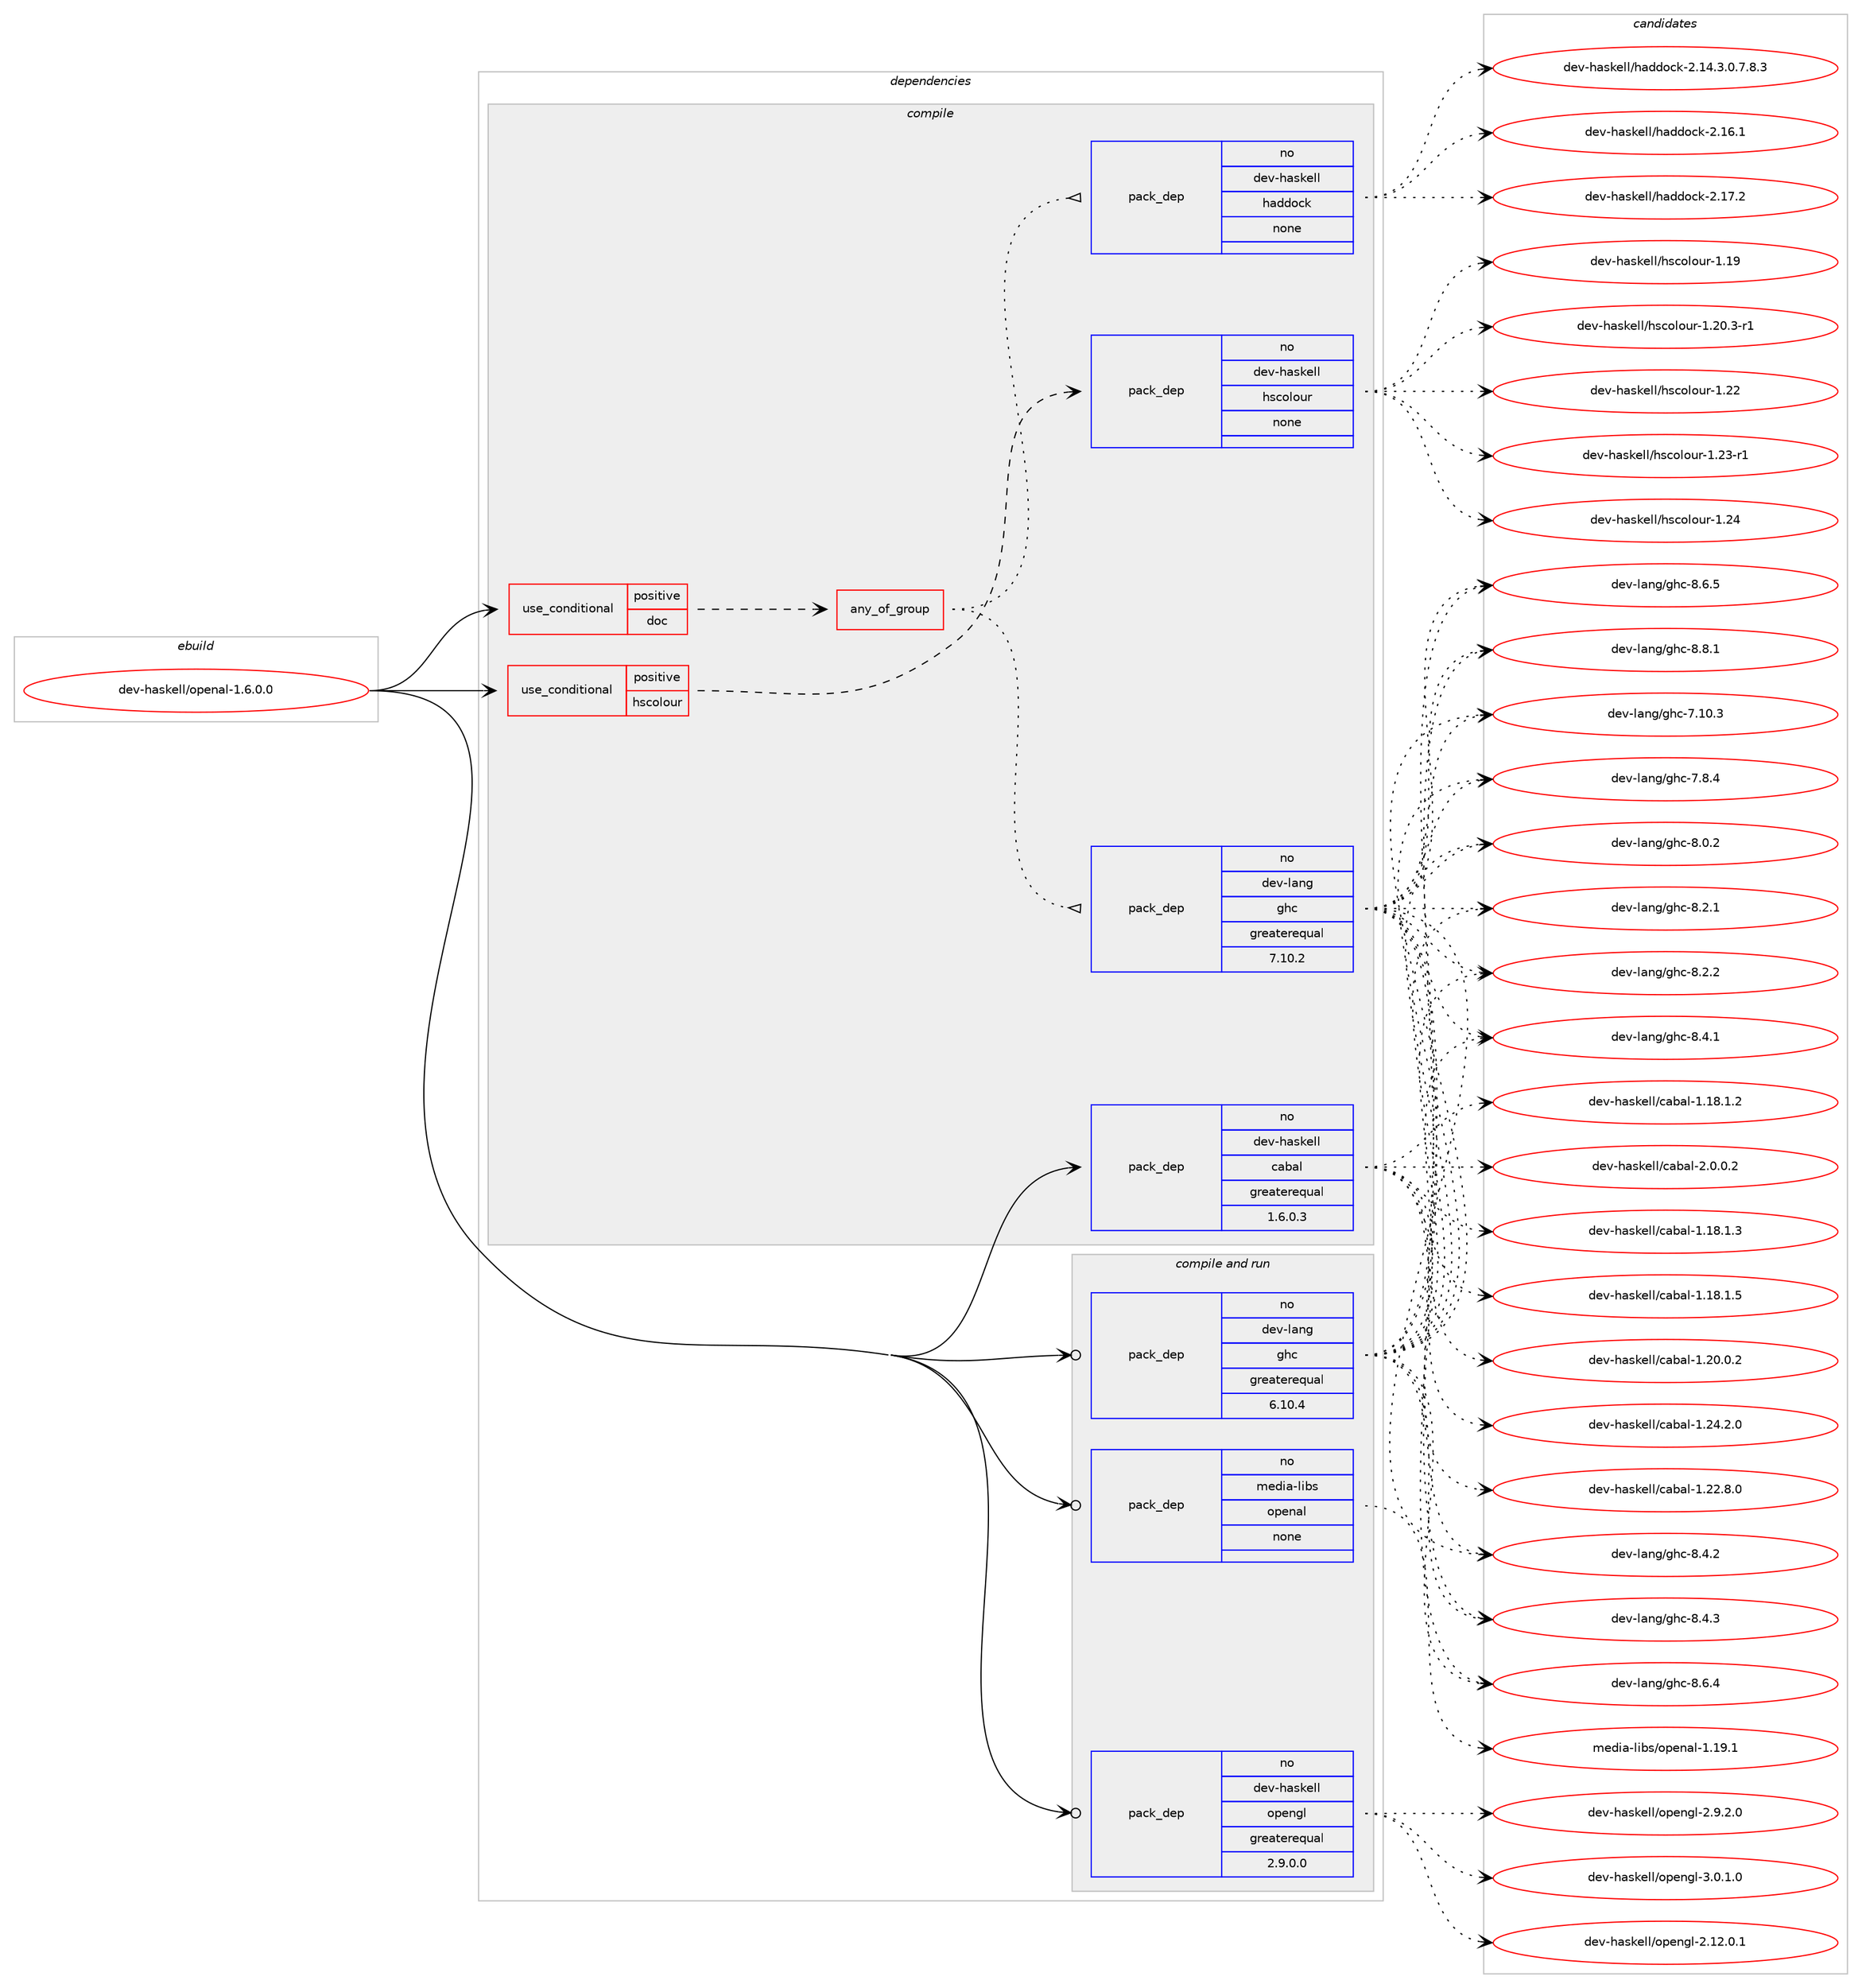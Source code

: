 digraph prolog {

# *************
# Graph options
# *************

newrank=true;
concentrate=true;
compound=true;
graph [rankdir=LR,fontname=Helvetica,fontsize=10,ranksep=1.5];#, ranksep=2.5, nodesep=0.2];
edge  [arrowhead=vee];
node  [fontname=Helvetica,fontsize=10];

# **********
# The ebuild
# **********

subgraph cluster_leftcol {
color=gray;
rank=same;
label=<<i>ebuild</i>>;
id [label="dev-haskell/openal-1.6.0.0", color=red, width=4, href="../dev-haskell/openal-1.6.0.0.svg"];
}

# ****************
# The dependencies
# ****************

subgraph cluster_midcol {
color=gray;
label=<<i>dependencies</i>>;
subgraph cluster_compile {
fillcolor="#eeeeee";
style=filled;
label=<<i>compile</i>>;
subgraph cond126960 {
dependency540289 [label=<<TABLE BORDER="0" CELLBORDER="1" CELLSPACING="0" CELLPADDING="4"><TR><TD ROWSPAN="3" CELLPADDING="10">use_conditional</TD></TR><TR><TD>positive</TD></TR><TR><TD>doc</TD></TR></TABLE>>, shape=none, color=red];
subgraph any10264 {
dependency540290 [label=<<TABLE BORDER="0" CELLBORDER="1" CELLSPACING="0" CELLPADDING="4"><TR><TD CELLPADDING="10">any_of_group</TD></TR></TABLE>>, shape=none, color=red];subgraph pack402708 {
dependency540291 [label=<<TABLE BORDER="0" CELLBORDER="1" CELLSPACING="0" CELLPADDING="4" WIDTH="220"><TR><TD ROWSPAN="6" CELLPADDING="30">pack_dep</TD></TR><TR><TD WIDTH="110">no</TD></TR><TR><TD>dev-haskell</TD></TR><TR><TD>haddock</TD></TR><TR><TD>none</TD></TR><TR><TD></TD></TR></TABLE>>, shape=none, color=blue];
}
dependency540290:e -> dependency540291:w [weight=20,style="dotted",arrowhead="oinv"];
subgraph pack402709 {
dependency540292 [label=<<TABLE BORDER="0" CELLBORDER="1" CELLSPACING="0" CELLPADDING="4" WIDTH="220"><TR><TD ROWSPAN="6" CELLPADDING="30">pack_dep</TD></TR><TR><TD WIDTH="110">no</TD></TR><TR><TD>dev-lang</TD></TR><TR><TD>ghc</TD></TR><TR><TD>greaterequal</TD></TR><TR><TD>7.10.2</TD></TR></TABLE>>, shape=none, color=blue];
}
dependency540290:e -> dependency540292:w [weight=20,style="dotted",arrowhead="oinv"];
}
dependency540289:e -> dependency540290:w [weight=20,style="dashed",arrowhead="vee"];
}
id:e -> dependency540289:w [weight=20,style="solid",arrowhead="vee"];
subgraph cond126961 {
dependency540293 [label=<<TABLE BORDER="0" CELLBORDER="1" CELLSPACING="0" CELLPADDING="4"><TR><TD ROWSPAN="3" CELLPADDING="10">use_conditional</TD></TR><TR><TD>positive</TD></TR><TR><TD>hscolour</TD></TR></TABLE>>, shape=none, color=red];
subgraph pack402710 {
dependency540294 [label=<<TABLE BORDER="0" CELLBORDER="1" CELLSPACING="0" CELLPADDING="4" WIDTH="220"><TR><TD ROWSPAN="6" CELLPADDING="30">pack_dep</TD></TR><TR><TD WIDTH="110">no</TD></TR><TR><TD>dev-haskell</TD></TR><TR><TD>hscolour</TD></TR><TR><TD>none</TD></TR><TR><TD></TD></TR></TABLE>>, shape=none, color=blue];
}
dependency540293:e -> dependency540294:w [weight=20,style="dashed",arrowhead="vee"];
}
id:e -> dependency540293:w [weight=20,style="solid",arrowhead="vee"];
subgraph pack402711 {
dependency540295 [label=<<TABLE BORDER="0" CELLBORDER="1" CELLSPACING="0" CELLPADDING="4" WIDTH="220"><TR><TD ROWSPAN="6" CELLPADDING="30">pack_dep</TD></TR><TR><TD WIDTH="110">no</TD></TR><TR><TD>dev-haskell</TD></TR><TR><TD>cabal</TD></TR><TR><TD>greaterequal</TD></TR><TR><TD>1.6.0.3</TD></TR></TABLE>>, shape=none, color=blue];
}
id:e -> dependency540295:w [weight=20,style="solid",arrowhead="vee"];
}
subgraph cluster_compileandrun {
fillcolor="#eeeeee";
style=filled;
label=<<i>compile and run</i>>;
subgraph pack402712 {
dependency540296 [label=<<TABLE BORDER="0" CELLBORDER="1" CELLSPACING="0" CELLPADDING="4" WIDTH="220"><TR><TD ROWSPAN="6" CELLPADDING="30">pack_dep</TD></TR><TR><TD WIDTH="110">no</TD></TR><TR><TD>dev-haskell</TD></TR><TR><TD>opengl</TD></TR><TR><TD>greaterequal</TD></TR><TR><TD>2.9.0.0</TD></TR></TABLE>>, shape=none, color=blue];
}
id:e -> dependency540296:w [weight=20,style="solid",arrowhead="odotvee"];
subgraph pack402713 {
dependency540297 [label=<<TABLE BORDER="0" CELLBORDER="1" CELLSPACING="0" CELLPADDING="4" WIDTH="220"><TR><TD ROWSPAN="6" CELLPADDING="30">pack_dep</TD></TR><TR><TD WIDTH="110">no</TD></TR><TR><TD>dev-lang</TD></TR><TR><TD>ghc</TD></TR><TR><TD>greaterequal</TD></TR><TR><TD>6.10.4</TD></TR></TABLE>>, shape=none, color=blue];
}
id:e -> dependency540297:w [weight=20,style="solid",arrowhead="odotvee"];
subgraph pack402714 {
dependency540298 [label=<<TABLE BORDER="0" CELLBORDER="1" CELLSPACING="0" CELLPADDING="4" WIDTH="220"><TR><TD ROWSPAN="6" CELLPADDING="30">pack_dep</TD></TR><TR><TD WIDTH="110">no</TD></TR><TR><TD>media-libs</TD></TR><TR><TD>openal</TD></TR><TR><TD>none</TD></TR><TR><TD></TD></TR></TABLE>>, shape=none, color=blue];
}
id:e -> dependency540298:w [weight=20,style="solid",arrowhead="odotvee"];
}
subgraph cluster_run {
fillcolor="#eeeeee";
style=filled;
label=<<i>run</i>>;
}
}

# **************
# The candidates
# **************

subgraph cluster_choices {
rank=same;
color=gray;
label=<<i>candidates</i>>;

subgraph choice402708 {
color=black;
nodesep=1;
choice1001011184510497115107101108108471049710010011199107455046495246514648465546564651 [label="dev-haskell/haddock-2.14.3.0.7.8.3", color=red, width=4,href="../dev-haskell/haddock-2.14.3.0.7.8.3.svg"];
choice100101118451049711510710110810847104971001001119910745504649544649 [label="dev-haskell/haddock-2.16.1", color=red, width=4,href="../dev-haskell/haddock-2.16.1.svg"];
choice100101118451049711510710110810847104971001001119910745504649554650 [label="dev-haskell/haddock-2.17.2", color=red, width=4,href="../dev-haskell/haddock-2.17.2.svg"];
dependency540291:e -> choice1001011184510497115107101108108471049710010011199107455046495246514648465546564651:w [style=dotted,weight="100"];
dependency540291:e -> choice100101118451049711510710110810847104971001001119910745504649544649:w [style=dotted,weight="100"];
dependency540291:e -> choice100101118451049711510710110810847104971001001119910745504649554650:w [style=dotted,weight="100"];
}
subgraph choice402709 {
color=black;
nodesep=1;
choice1001011184510897110103471031049945554649484651 [label="dev-lang/ghc-7.10.3", color=red, width=4,href="../dev-lang/ghc-7.10.3.svg"];
choice10010111845108971101034710310499455546564652 [label="dev-lang/ghc-7.8.4", color=red, width=4,href="../dev-lang/ghc-7.8.4.svg"];
choice10010111845108971101034710310499455646484650 [label="dev-lang/ghc-8.0.2", color=red, width=4,href="../dev-lang/ghc-8.0.2.svg"];
choice10010111845108971101034710310499455646504649 [label="dev-lang/ghc-8.2.1", color=red, width=4,href="../dev-lang/ghc-8.2.1.svg"];
choice10010111845108971101034710310499455646504650 [label="dev-lang/ghc-8.2.2", color=red, width=4,href="../dev-lang/ghc-8.2.2.svg"];
choice10010111845108971101034710310499455646524649 [label="dev-lang/ghc-8.4.1", color=red, width=4,href="../dev-lang/ghc-8.4.1.svg"];
choice10010111845108971101034710310499455646524650 [label="dev-lang/ghc-8.4.2", color=red, width=4,href="../dev-lang/ghc-8.4.2.svg"];
choice10010111845108971101034710310499455646524651 [label="dev-lang/ghc-8.4.3", color=red, width=4,href="../dev-lang/ghc-8.4.3.svg"];
choice10010111845108971101034710310499455646544652 [label="dev-lang/ghc-8.6.4", color=red, width=4,href="../dev-lang/ghc-8.6.4.svg"];
choice10010111845108971101034710310499455646544653 [label="dev-lang/ghc-8.6.5", color=red, width=4,href="../dev-lang/ghc-8.6.5.svg"];
choice10010111845108971101034710310499455646564649 [label="dev-lang/ghc-8.8.1", color=red, width=4,href="../dev-lang/ghc-8.8.1.svg"];
dependency540292:e -> choice1001011184510897110103471031049945554649484651:w [style=dotted,weight="100"];
dependency540292:e -> choice10010111845108971101034710310499455546564652:w [style=dotted,weight="100"];
dependency540292:e -> choice10010111845108971101034710310499455646484650:w [style=dotted,weight="100"];
dependency540292:e -> choice10010111845108971101034710310499455646504649:w [style=dotted,weight="100"];
dependency540292:e -> choice10010111845108971101034710310499455646504650:w [style=dotted,weight="100"];
dependency540292:e -> choice10010111845108971101034710310499455646524649:w [style=dotted,weight="100"];
dependency540292:e -> choice10010111845108971101034710310499455646524650:w [style=dotted,weight="100"];
dependency540292:e -> choice10010111845108971101034710310499455646524651:w [style=dotted,weight="100"];
dependency540292:e -> choice10010111845108971101034710310499455646544652:w [style=dotted,weight="100"];
dependency540292:e -> choice10010111845108971101034710310499455646544653:w [style=dotted,weight="100"];
dependency540292:e -> choice10010111845108971101034710310499455646564649:w [style=dotted,weight="100"];
}
subgraph choice402710 {
color=black;
nodesep=1;
choice100101118451049711510710110810847104115991111081111171144549464957 [label="dev-haskell/hscolour-1.19", color=red, width=4,href="../dev-haskell/hscolour-1.19.svg"];
choice10010111845104971151071011081084710411599111108111117114454946504846514511449 [label="dev-haskell/hscolour-1.20.3-r1", color=red, width=4,href="../dev-haskell/hscolour-1.20.3-r1.svg"];
choice100101118451049711510710110810847104115991111081111171144549465050 [label="dev-haskell/hscolour-1.22", color=red, width=4,href="../dev-haskell/hscolour-1.22.svg"];
choice1001011184510497115107101108108471041159911110811111711445494650514511449 [label="dev-haskell/hscolour-1.23-r1", color=red, width=4,href="../dev-haskell/hscolour-1.23-r1.svg"];
choice100101118451049711510710110810847104115991111081111171144549465052 [label="dev-haskell/hscolour-1.24", color=red, width=4,href="../dev-haskell/hscolour-1.24.svg"];
dependency540294:e -> choice100101118451049711510710110810847104115991111081111171144549464957:w [style=dotted,weight="100"];
dependency540294:e -> choice10010111845104971151071011081084710411599111108111117114454946504846514511449:w [style=dotted,weight="100"];
dependency540294:e -> choice100101118451049711510710110810847104115991111081111171144549465050:w [style=dotted,weight="100"];
dependency540294:e -> choice1001011184510497115107101108108471041159911110811111711445494650514511449:w [style=dotted,weight="100"];
dependency540294:e -> choice100101118451049711510710110810847104115991111081111171144549465052:w [style=dotted,weight="100"];
}
subgraph choice402711 {
color=black;
nodesep=1;
choice10010111845104971151071011081084799979897108454946495646494650 [label="dev-haskell/cabal-1.18.1.2", color=red, width=4,href="../dev-haskell/cabal-1.18.1.2.svg"];
choice10010111845104971151071011081084799979897108454946495646494651 [label="dev-haskell/cabal-1.18.1.3", color=red, width=4,href="../dev-haskell/cabal-1.18.1.3.svg"];
choice10010111845104971151071011081084799979897108454946495646494653 [label="dev-haskell/cabal-1.18.1.5", color=red, width=4,href="../dev-haskell/cabal-1.18.1.5.svg"];
choice10010111845104971151071011081084799979897108454946504846484650 [label="dev-haskell/cabal-1.20.0.2", color=red, width=4,href="../dev-haskell/cabal-1.20.0.2.svg"];
choice10010111845104971151071011081084799979897108454946505046564648 [label="dev-haskell/cabal-1.22.8.0", color=red, width=4,href="../dev-haskell/cabal-1.22.8.0.svg"];
choice10010111845104971151071011081084799979897108454946505246504648 [label="dev-haskell/cabal-1.24.2.0", color=red, width=4,href="../dev-haskell/cabal-1.24.2.0.svg"];
choice100101118451049711510710110810847999798971084550464846484650 [label="dev-haskell/cabal-2.0.0.2", color=red, width=4,href="../dev-haskell/cabal-2.0.0.2.svg"];
dependency540295:e -> choice10010111845104971151071011081084799979897108454946495646494650:w [style=dotted,weight="100"];
dependency540295:e -> choice10010111845104971151071011081084799979897108454946495646494651:w [style=dotted,weight="100"];
dependency540295:e -> choice10010111845104971151071011081084799979897108454946495646494653:w [style=dotted,weight="100"];
dependency540295:e -> choice10010111845104971151071011081084799979897108454946504846484650:w [style=dotted,weight="100"];
dependency540295:e -> choice10010111845104971151071011081084799979897108454946505046564648:w [style=dotted,weight="100"];
dependency540295:e -> choice10010111845104971151071011081084799979897108454946505246504648:w [style=dotted,weight="100"];
dependency540295:e -> choice100101118451049711510710110810847999798971084550464846484650:w [style=dotted,weight="100"];
}
subgraph choice402712 {
color=black;
nodesep=1;
choice100101118451049711510710110810847111112101110103108455046495046484649 [label="dev-haskell/opengl-2.12.0.1", color=red, width=4,href="../dev-haskell/opengl-2.12.0.1.svg"];
choice1001011184510497115107101108108471111121011101031084550465746504648 [label="dev-haskell/opengl-2.9.2.0", color=red, width=4,href="../dev-haskell/opengl-2.9.2.0.svg"];
choice1001011184510497115107101108108471111121011101031084551464846494648 [label="dev-haskell/opengl-3.0.1.0", color=red, width=4,href="../dev-haskell/opengl-3.0.1.0.svg"];
dependency540296:e -> choice100101118451049711510710110810847111112101110103108455046495046484649:w [style=dotted,weight="100"];
dependency540296:e -> choice1001011184510497115107101108108471111121011101031084550465746504648:w [style=dotted,weight="100"];
dependency540296:e -> choice1001011184510497115107101108108471111121011101031084551464846494648:w [style=dotted,weight="100"];
}
subgraph choice402713 {
color=black;
nodesep=1;
choice1001011184510897110103471031049945554649484651 [label="dev-lang/ghc-7.10.3", color=red, width=4,href="../dev-lang/ghc-7.10.3.svg"];
choice10010111845108971101034710310499455546564652 [label="dev-lang/ghc-7.8.4", color=red, width=4,href="../dev-lang/ghc-7.8.4.svg"];
choice10010111845108971101034710310499455646484650 [label="dev-lang/ghc-8.0.2", color=red, width=4,href="../dev-lang/ghc-8.0.2.svg"];
choice10010111845108971101034710310499455646504649 [label="dev-lang/ghc-8.2.1", color=red, width=4,href="../dev-lang/ghc-8.2.1.svg"];
choice10010111845108971101034710310499455646504650 [label="dev-lang/ghc-8.2.2", color=red, width=4,href="../dev-lang/ghc-8.2.2.svg"];
choice10010111845108971101034710310499455646524649 [label="dev-lang/ghc-8.4.1", color=red, width=4,href="../dev-lang/ghc-8.4.1.svg"];
choice10010111845108971101034710310499455646524650 [label="dev-lang/ghc-8.4.2", color=red, width=4,href="../dev-lang/ghc-8.4.2.svg"];
choice10010111845108971101034710310499455646524651 [label="dev-lang/ghc-8.4.3", color=red, width=4,href="../dev-lang/ghc-8.4.3.svg"];
choice10010111845108971101034710310499455646544652 [label="dev-lang/ghc-8.6.4", color=red, width=4,href="../dev-lang/ghc-8.6.4.svg"];
choice10010111845108971101034710310499455646544653 [label="dev-lang/ghc-8.6.5", color=red, width=4,href="../dev-lang/ghc-8.6.5.svg"];
choice10010111845108971101034710310499455646564649 [label="dev-lang/ghc-8.8.1", color=red, width=4,href="../dev-lang/ghc-8.8.1.svg"];
dependency540297:e -> choice1001011184510897110103471031049945554649484651:w [style=dotted,weight="100"];
dependency540297:e -> choice10010111845108971101034710310499455546564652:w [style=dotted,weight="100"];
dependency540297:e -> choice10010111845108971101034710310499455646484650:w [style=dotted,weight="100"];
dependency540297:e -> choice10010111845108971101034710310499455646504649:w [style=dotted,weight="100"];
dependency540297:e -> choice10010111845108971101034710310499455646504650:w [style=dotted,weight="100"];
dependency540297:e -> choice10010111845108971101034710310499455646524649:w [style=dotted,weight="100"];
dependency540297:e -> choice10010111845108971101034710310499455646524650:w [style=dotted,weight="100"];
dependency540297:e -> choice10010111845108971101034710310499455646524651:w [style=dotted,weight="100"];
dependency540297:e -> choice10010111845108971101034710310499455646544652:w [style=dotted,weight="100"];
dependency540297:e -> choice10010111845108971101034710310499455646544653:w [style=dotted,weight="100"];
dependency540297:e -> choice10010111845108971101034710310499455646564649:w [style=dotted,weight="100"];
}
subgraph choice402714 {
color=black;
nodesep=1;
choice109101100105974510810598115471111121011109710845494649574649 [label="media-libs/openal-1.19.1", color=red, width=4,href="../media-libs/openal-1.19.1.svg"];
dependency540298:e -> choice109101100105974510810598115471111121011109710845494649574649:w [style=dotted,weight="100"];
}
}

}

